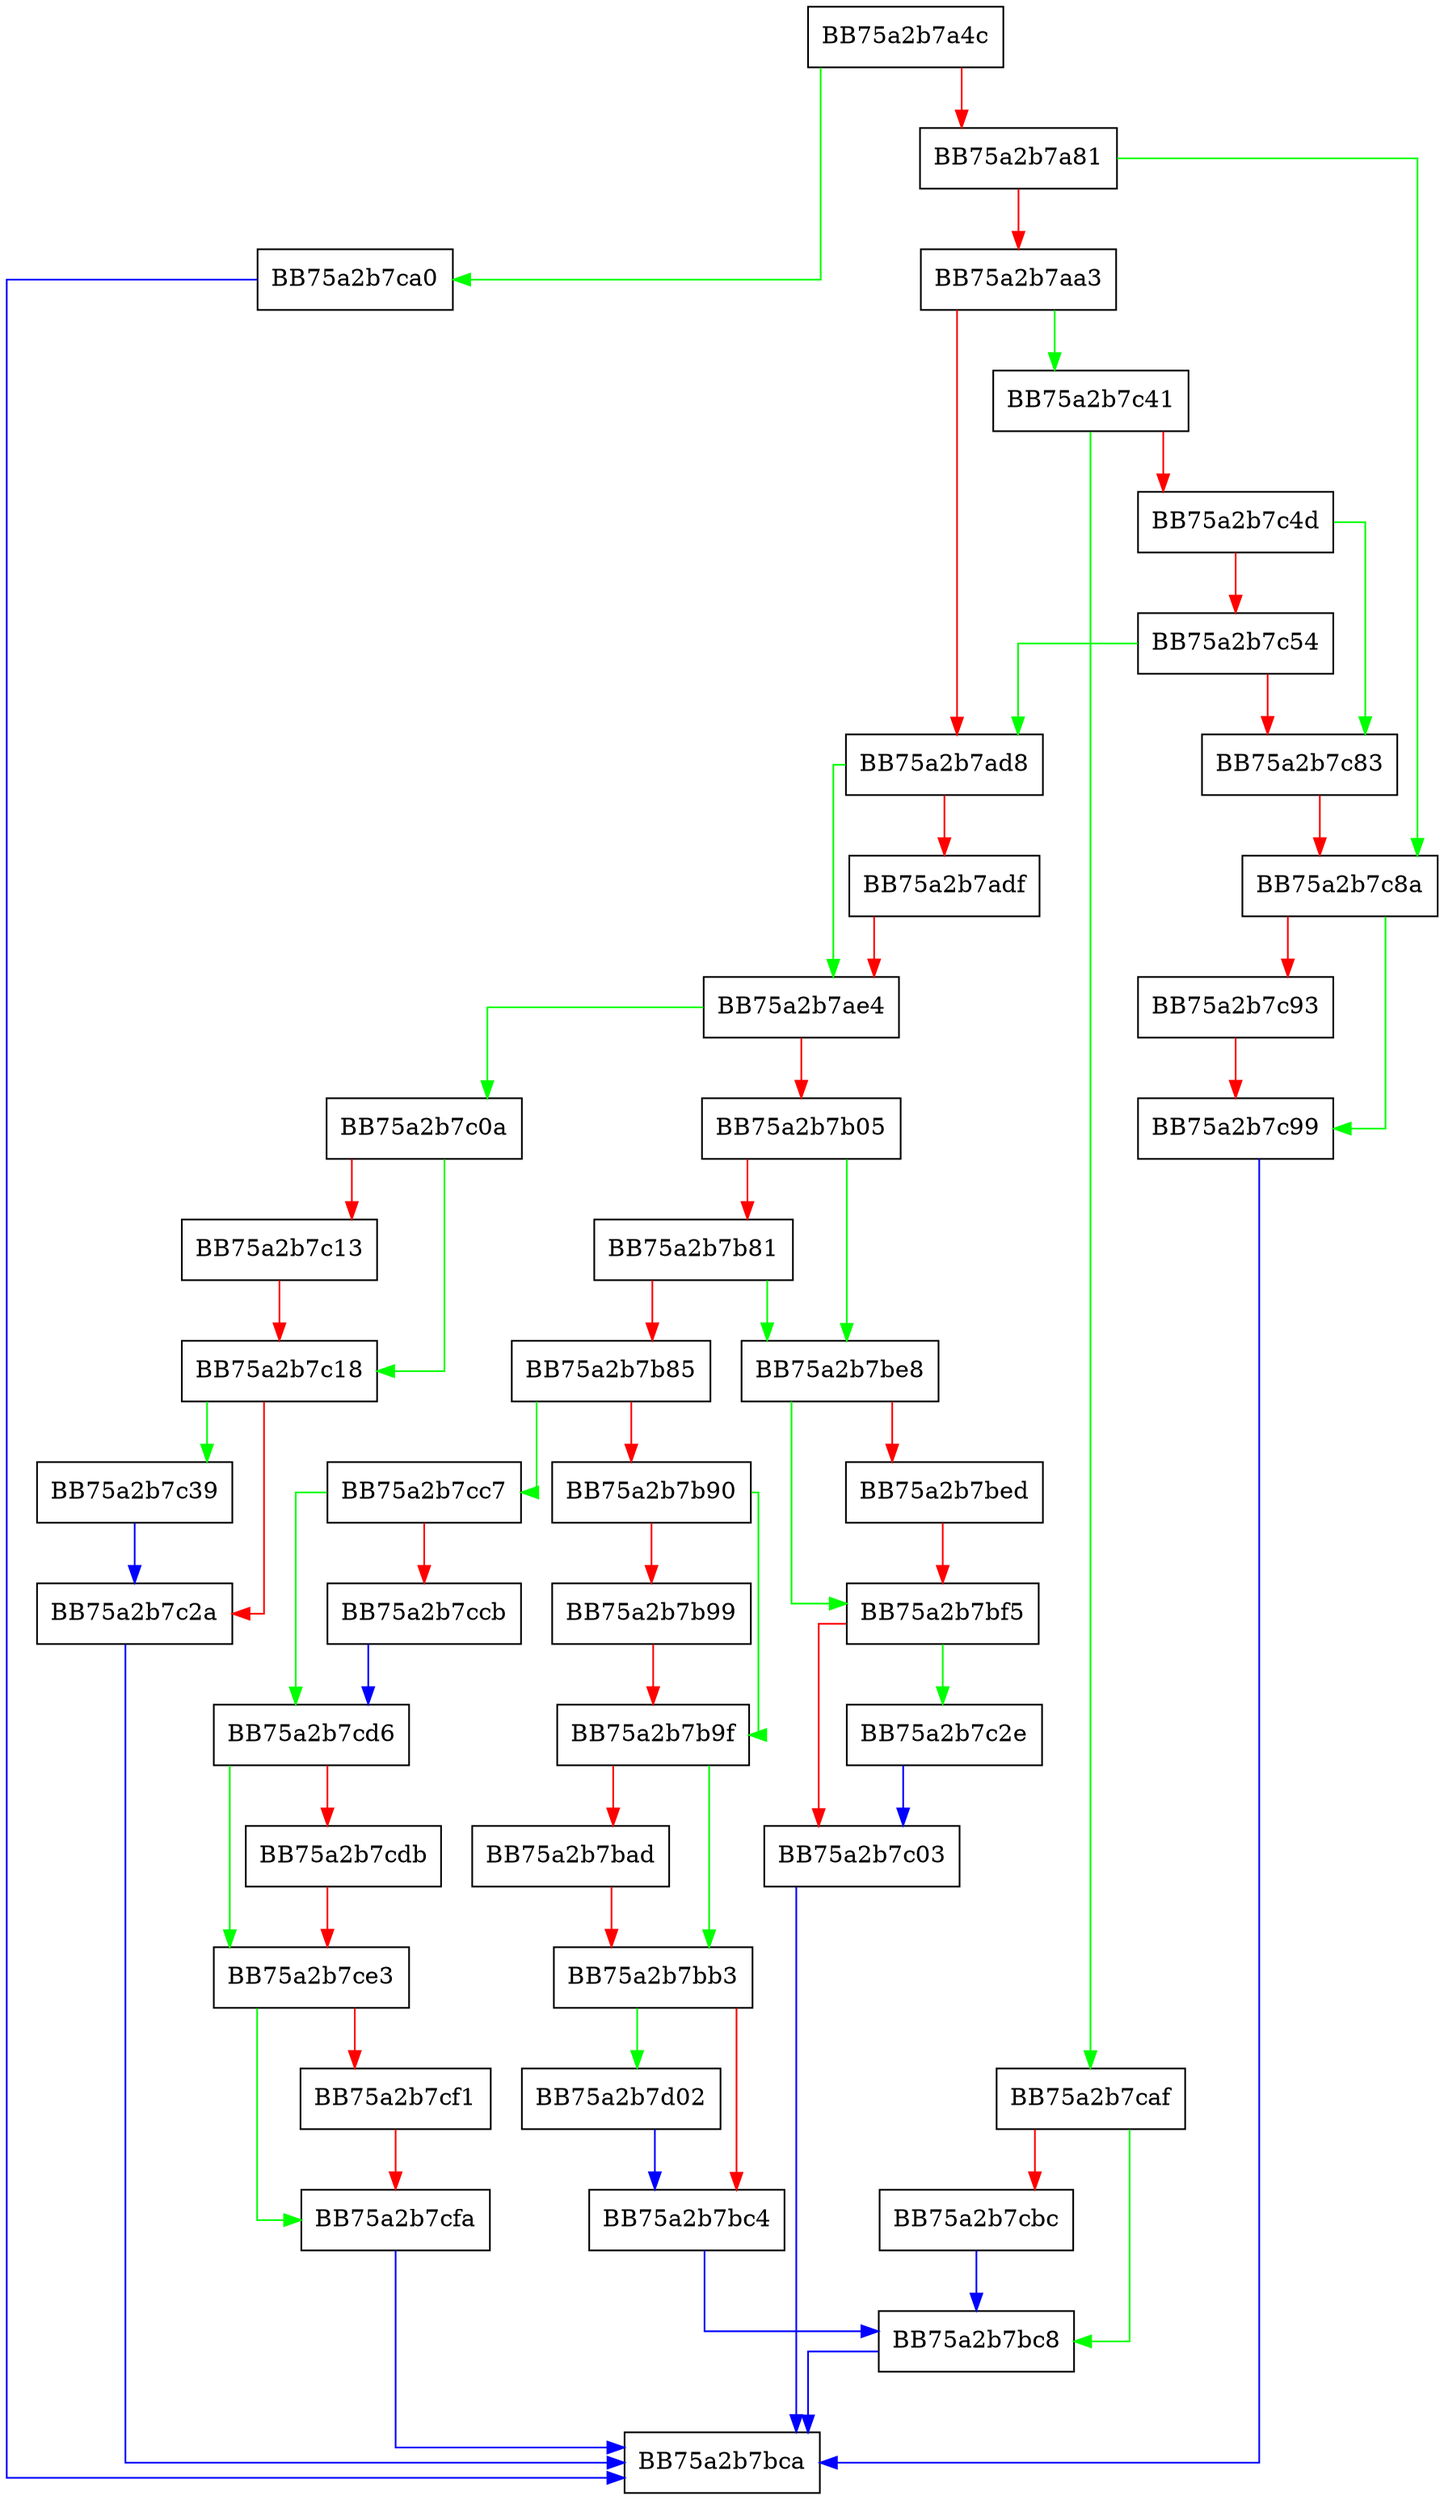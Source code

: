 digraph AcquireRhOplock {
  node [shape="box"];
  graph [splines=ortho];
  BB75a2b7a4c -> BB75a2b7ca0 [color="green"];
  BB75a2b7a4c -> BB75a2b7a81 [color="red"];
  BB75a2b7a81 -> BB75a2b7c8a [color="green"];
  BB75a2b7a81 -> BB75a2b7aa3 [color="red"];
  BB75a2b7aa3 -> BB75a2b7c41 [color="green"];
  BB75a2b7aa3 -> BB75a2b7ad8 [color="red"];
  BB75a2b7ad8 -> BB75a2b7ae4 [color="green"];
  BB75a2b7ad8 -> BB75a2b7adf [color="red"];
  BB75a2b7adf -> BB75a2b7ae4 [color="red"];
  BB75a2b7ae4 -> BB75a2b7c0a [color="green"];
  BB75a2b7ae4 -> BB75a2b7b05 [color="red"];
  BB75a2b7b05 -> BB75a2b7be8 [color="green"];
  BB75a2b7b05 -> BB75a2b7b81 [color="red"];
  BB75a2b7b81 -> BB75a2b7be8 [color="green"];
  BB75a2b7b81 -> BB75a2b7b85 [color="red"];
  BB75a2b7b85 -> BB75a2b7cc7 [color="green"];
  BB75a2b7b85 -> BB75a2b7b90 [color="red"];
  BB75a2b7b90 -> BB75a2b7b9f [color="green"];
  BB75a2b7b90 -> BB75a2b7b99 [color="red"];
  BB75a2b7b99 -> BB75a2b7b9f [color="red"];
  BB75a2b7b9f -> BB75a2b7bb3 [color="green"];
  BB75a2b7b9f -> BB75a2b7bad [color="red"];
  BB75a2b7bad -> BB75a2b7bb3 [color="red"];
  BB75a2b7bb3 -> BB75a2b7d02 [color="green"];
  BB75a2b7bb3 -> BB75a2b7bc4 [color="red"];
  BB75a2b7bc4 -> BB75a2b7bc8 [color="blue"];
  BB75a2b7bc8 -> BB75a2b7bca [color="blue"];
  BB75a2b7be8 -> BB75a2b7bf5 [color="green"];
  BB75a2b7be8 -> BB75a2b7bed [color="red"];
  BB75a2b7bed -> BB75a2b7bf5 [color="red"];
  BB75a2b7bf5 -> BB75a2b7c2e [color="green"];
  BB75a2b7bf5 -> BB75a2b7c03 [color="red"];
  BB75a2b7c03 -> BB75a2b7bca [color="blue"];
  BB75a2b7c0a -> BB75a2b7c18 [color="green"];
  BB75a2b7c0a -> BB75a2b7c13 [color="red"];
  BB75a2b7c13 -> BB75a2b7c18 [color="red"];
  BB75a2b7c18 -> BB75a2b7c39 [color="green"];
  BB75a2b7c18 -> BB75a2b7c2a [color="red"];
  BB75a2b7c2a -> BB75a2b7bca [color="blue"];
  BB75a2b7c2e -> BB75a2b7c03 [color="blue"];
  BB75a2b7c39 -> BB75a2b7c2a [color="blue"];
  BB75a2b7c41 -> BB75a2b7caf [color="green"];
  BB75a2b7c41 -> BB75a2b7c4d [color="red"];
  BB75a2b7c4d -> BB75a2b7c83 [color="green"];
  BB75a2b7c4d -> BB75a2b7c54 [color="red"];
  BB75a2b7c54 -> BB75a2b7ad8 [color="green"];
  BB75a2b7c54 -> BB75a2b7c83 [color="red"];
  BB75a2b7c83 -> BB75a2b7c8a [color="red"];
  BB75a2b7c8a -> BB75a2b7c99 [color="green"];
  BB75a2b7c8a -> BB75a2b7c93 [color="red"];
  BB75a2b7c93 -> BB75a2b7c99 [color="red"];
  BB75a2b7c99 -> BB75a2b7bca [color="blue"];
  BB75a2b7ca0 -> BB75a2b7bca [color="blue"];
  BB75a2b7caf -> BB75a2b7bc8 [color="green"];
  BB75a2b7caf -> BB75a2b7cbc [color="red"];
  BB75a2b7cbc -> BB75a2b7bc8 [color="blue"];
  BB75a2b7cc7 -> BB75a2b7cd6 [color="green"];
  BB75a2b7cc7 -> BB75a2b7ccb [color="red"];
  BB75a2b7ccb -> BB75a2b7cd6 [color="blue"];
  BB75a2b7cd6 -> BB75a2b7ce3 [color="green"];
  BB75a2b7cd6 -> BB75a2b7cdb [color="red"];
  BB75a2b7cdb -> BB75a2b7ce3 [color="red"];
  BB75a2b7ce3 -> BB75a2b7cfa [color="green"];
  BB75a2b7ce3 -> BB75a2b7cf1 [color="red"];
  BB75a2b7cf1 -> BB75a2b7cfa [color="red"];
  BB75a2b7cfa -> BB75a2b7bca [color="blue"];
  BB75a2b7d02 -> BB75a2b7bc4 [color="blue"];
}